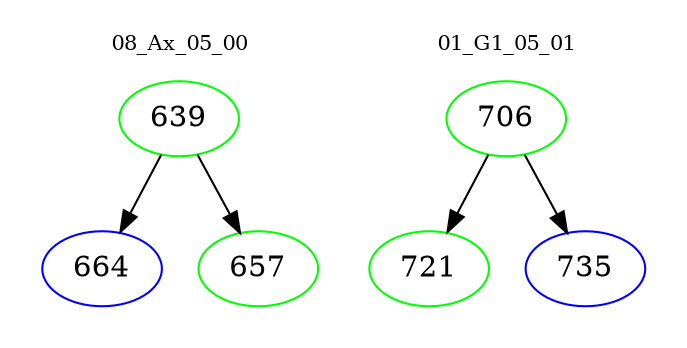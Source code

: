 digraph{
subgraph cluster_0 {
color = white
label = "08_Ax_05_00";
fontsize=10;
T0_639 [label="639", color="green"]
T0_639 -> T0_664 [color="black"]
T0_664 [label="664", color="blue"]
T0_639 -> T0_657 [color="black"]
T0_657 [label="657", color="green"]
}
subgraph cluster_1 {
color = white
label = "01_G1_05_01";
fontsize=10;
T1_706 [label="706", color="green"]
T1_706 -> T1_721 [color="black"]
T1_721 [label="721", color="green"]
T1_706 -> T1_735 [color="black"]
T1_735 [label="735", color="blue"]
}
}
